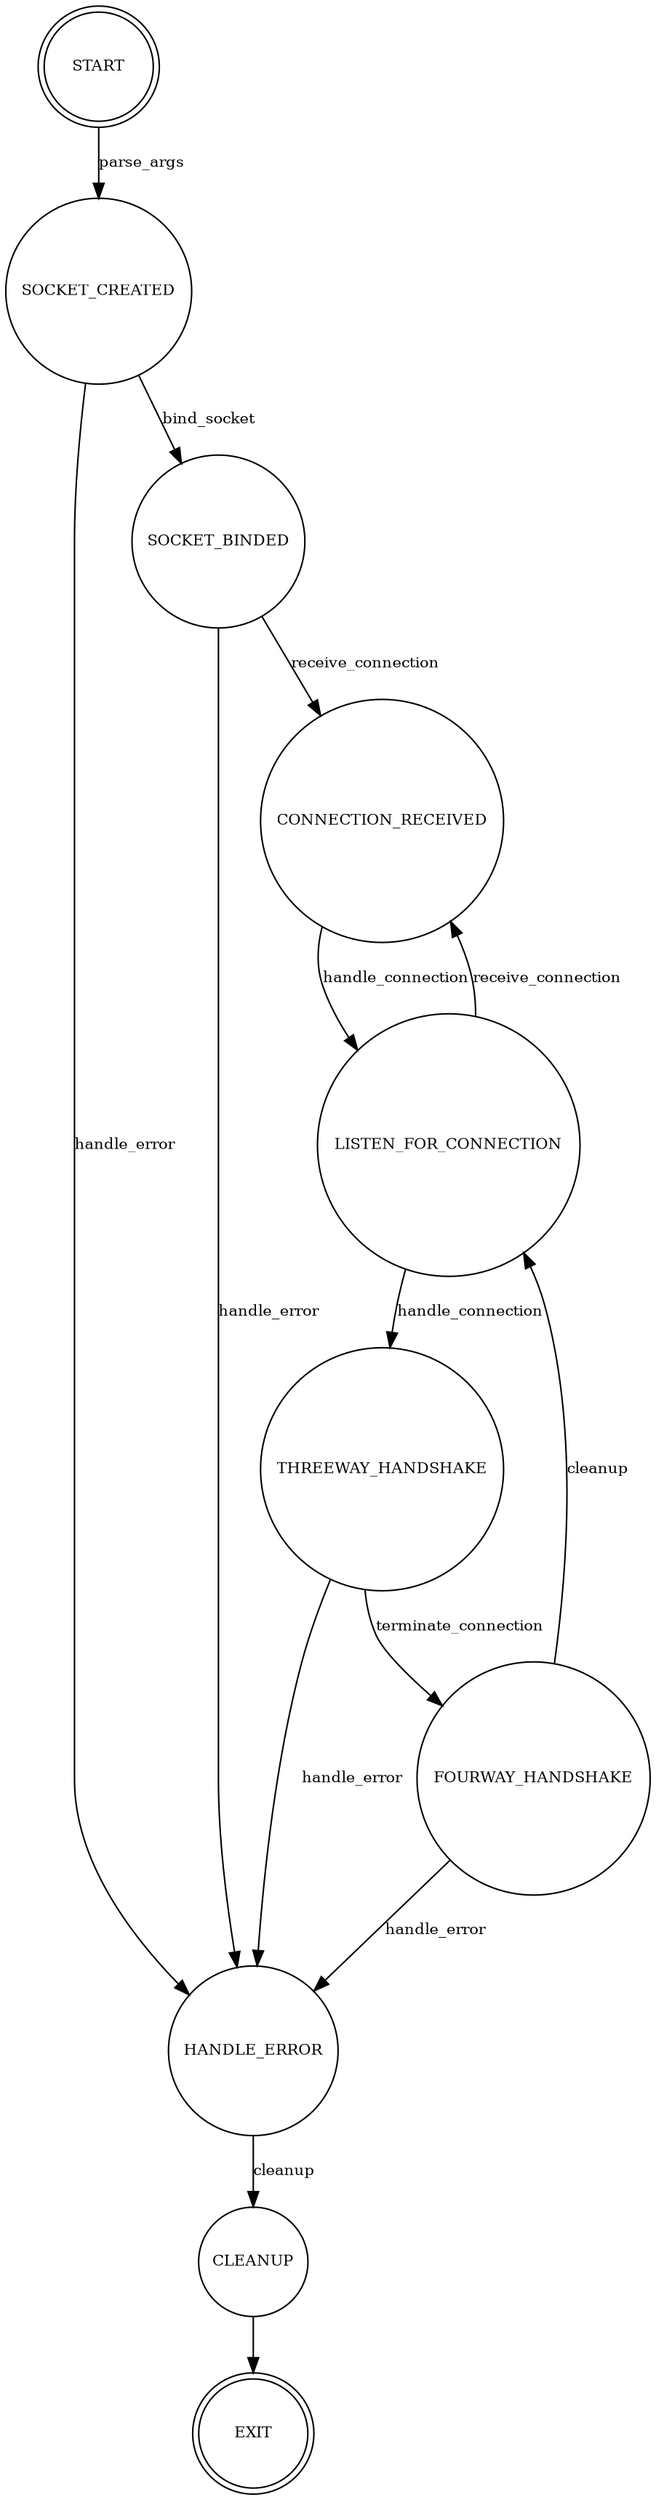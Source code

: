 digraph Server {
    node [shape=circle; fontsize=10; width=1;height=1;];
    edge [fontsize=10];

    START [label="START", shape=doublecircle]
    HANDLE_ERROR [label="HANDLE_ERROR", shape=circle]
    SOCKET_CREATED [label="SOCKET_CREATED", shape=circle]
    SOCKET_BINDED [label="SOCKET_BINDED", shape=circle]
    CONNECTION_RECEIVED [label="CONNECTION_RECEIVED", shape=circle]
    LISTEN_FOR_CONNECTION[label="LISTEN_FOR_CONNECTION", shape=circle]
    THREEWAY_HANDSHAKE[label="THREEWAY_HANDSHAKE", shape=circle]
    FOURWAY_HANDSHAKE[label="FOURWAY_HANDSHAKE", shape=circle]
    CLEANUP [label="CLEANUP", shape=circle]
    EXIT [label="EXIT", shape=doublecircle]

    START -> SOCKET_CREATED [label="parse_args"]
    SOCKET_CREATED -> SOCKET_BINDED [label="bind_socket"]
    SOCKET_CREATED -> HANDLE_ERROR [label="handle_error"]
    SOCKET_BINDED -> CONNECTION_RECEIVED [label="receive_connection"]
    SOCKET_BINDED -> HANDLE_ERROR [label="handle_error"]
    CONNECTION_RECEIVED -> LISTEN_FOR_CONNECTION [label="handle_connection"]
    LISTEN_FOR_CONNECTION -> CONNECTION_RECEIVED [label="receive_connection"]
    LISTEN_FOR_CONNECTION -> THREEWAY_HANDSHAKE[label="handle_connection"]
    THREEWAY_HANDSHAKE -> HANDLE_ERROR[label="handle_error"]
    THREEWAY_HANDSHAKE -> FOURWAY_HANDSHAKE[label="terminate_connection"]
    FOURWAY_HANDSHAKE -> HANDLE_ERROR[label="handle_error"]
    FOURWAY_HANDSHAKE -> LISTEN_FOR_CONNECTION[label="cleanup"]
    HANDLE_ERROR -> CLEANUP [label="cleanup"]
    CLEANUP -> EXIT
}